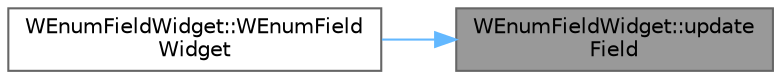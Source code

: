 digraph "WEnumFieldWidget::updateField"
{
 // LATEX_PDF_SIZE
  bgcolor="transparent";
  edge [fontname=Helvetica,fontsize=10,labelfontname=Helvetica,labelfontsize=10];
  node [fontname=Helvetica,fontsize=10,shape=box,height=0.2,width=0.4];
  rankdir="RL";
  Node1 [id="Node000001",label="WEnumFieldWidget::update\lField",height=0.2,width=0.4,color="gray40", fillcolor="grey60", style="filled", fontcolor="black",tooltip=" "];
  Node1 -> Node2 [id="edge1_Node000001_Node000002",dir="back",color="steelblue1",style="solid",tooltip=" "];
  Node2 [id="Node000002",label="WEnumFieldWidget::WEnumField\lWidget",height=0.2,width=0.4,color="grey40", fillcolor="white", style="filled",URL="$class_w_enum_field_widget.html#a5945118c57c8affe9387869e40156ab1",tooltip=" "];
}
